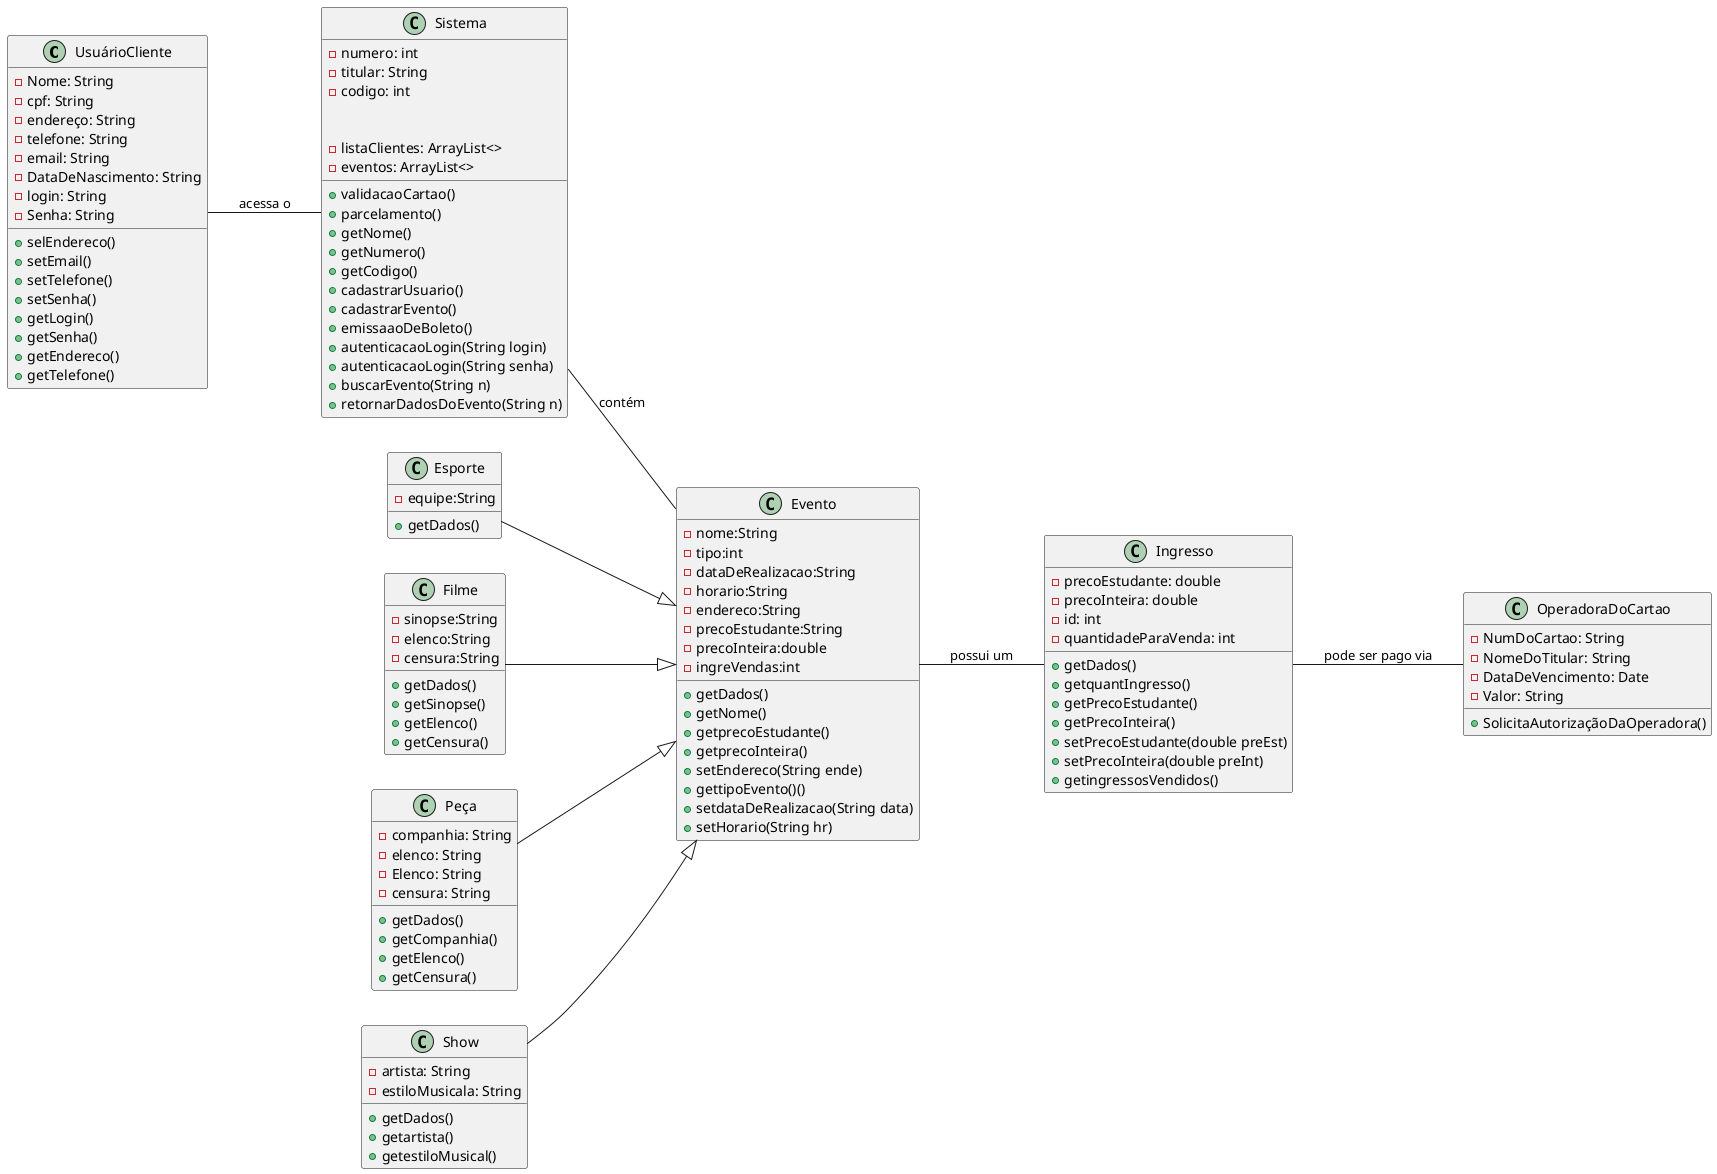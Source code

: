 @startuml
skinparam packegeStyle rectangle
left to right direction

'-------------------------------------------------------------------------------
'Classes
'-------------------------------------------------------------------------------
abstract class UsuárioCliente
abstract class Sistema
abstract class Ingresso
abstract class Evento
abstract class Esporte
abstract class Filme
abstract class Peça
abstract class Show
abstract class OperadoraDoCartao


'-------------------------------------------------------------------------------
'Atributos das classes
'-------------------------------------------------------------------------------

class UsuárioCliente {
-Nome: String
-cpf: String
-endereço: String
-telefone: String
-email: String
-DataDeNascimento: String
-login: String
-Senha: String

+selEndereco()
+setEmail()
+setTelefone()
+setSenha()
+getLogin()
+getSenha()
+getEndereco()
+getTelefone()
}
'-------------------------------------------------------------------------------

class Ingresso {
-precoEstudante: double
-precoInteira: double
-id: int
-quantidadeParaVenda: int

+getDados()
+getquantIngresso()
+getPrecoEstudante()
+getPrecoInteira()
+setPrecoEstudante(double preEst)
+setPrecoInteira(double preInt)
+getingressosVendidos()
}
'-------------------------------------------------------------------------------

class Evento {
-nome:String
-tipo:int
-dataDeRealizacao:String
-horario:String
-endereco:String
-precoEstudante:String
-precoInteira:double
-ingreVendas:int

+getDados()
+getNome()
+getprecoEstudante()
+getprecoInteira()
+setEndereco(String ende)
+gettipoEvento()()
+ setdataDeRealizacao(String data)
+setHorario(String hr)
}
'-------------------------------------------------------------------------------

class Esporte {
-equipe:String

+getDados()
}
'-------------------------------------------------------------------------------

class Filme {
-sinopse:String
-elenco:String
-censura:String


+getDados()
+getSinopse()
+getElenco()
+getCensura()
}
'-------------------------------------------------------------------------------

class Peça {
-companhia: String
-elenco: String
-Elenco: String
-censura: String

+getDados()
+getCompanhia()
+getElenco()
+getCensura()
}
'-------------------------------------------------------------------------------

class Show {
-artista: String
-estiloMusicala: String


+getDados()
+getartista()
+getestiloMusical()
}
'-------------------------------------------------------------------------------

class OperadoraDoCartao{
-NumDoCartao: String
-NomeDoTitular: String
-DataDeVencimento: Date
-Valor: String


+SolicitaAutorizaçãoDaOperadora()
}
'-------------------------------------------------------------------------------

class Sistema{
-numero: int
-titular: String
-codigo: int

+validacaoCartao()
+ parcelamento()
+getNome()
+getNumero()
+getCodigo()

}
'-------------------------------------------------------------------------------

class Sistema{
-listaClientes: ArrayList<>
-eventos: ArrayList<>

+cadastrarUsuario()
+cadastrarEvento()
+emissaaoDeBoleto()
+autenticacaoLogin(String login)
+autenticacaoLogin(String senha)
+buscarEvento(String n)
+retornarDadosDoEvento(String n)
}


'-------------------------------------------------------------------------------
'Relacionamentos
'-------------------------------------------------------------------------------
UsuárioCliente -- Sistema: acessa o
Evento -- Ingresso : possui um
Sistema -- Evento : contém
Esporte --|> Evento
Filme --|> Evento
Show --|> Evento
Peça --|> Evento
Ingresso -- OperadoraDoCartao : pode ser pago via


@enduml